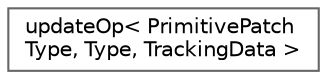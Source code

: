 digraph "Graphical Class Hierarchy"
{
 // LATEX_PDF_SIZE
  bgcolor="transparent";
  edge [fontname=Helvetica,fontsize=10,labelfontname=Helvetica,labelfontsize=10];
  node [fontname=Helvetica,fontsize=10,shape=box,height=0.2,width=0.4];
  rankdir="LR";
  Node0 [id="Node000000",label="updateOp\< PrimitivePatch\lType, Type, TrackingData \>",height=0.2,width=0.4,color="grey40", fillcolor="white", style="filled",URL="$classFoam_1_1updateOp.html",tooltip=" "];
}
